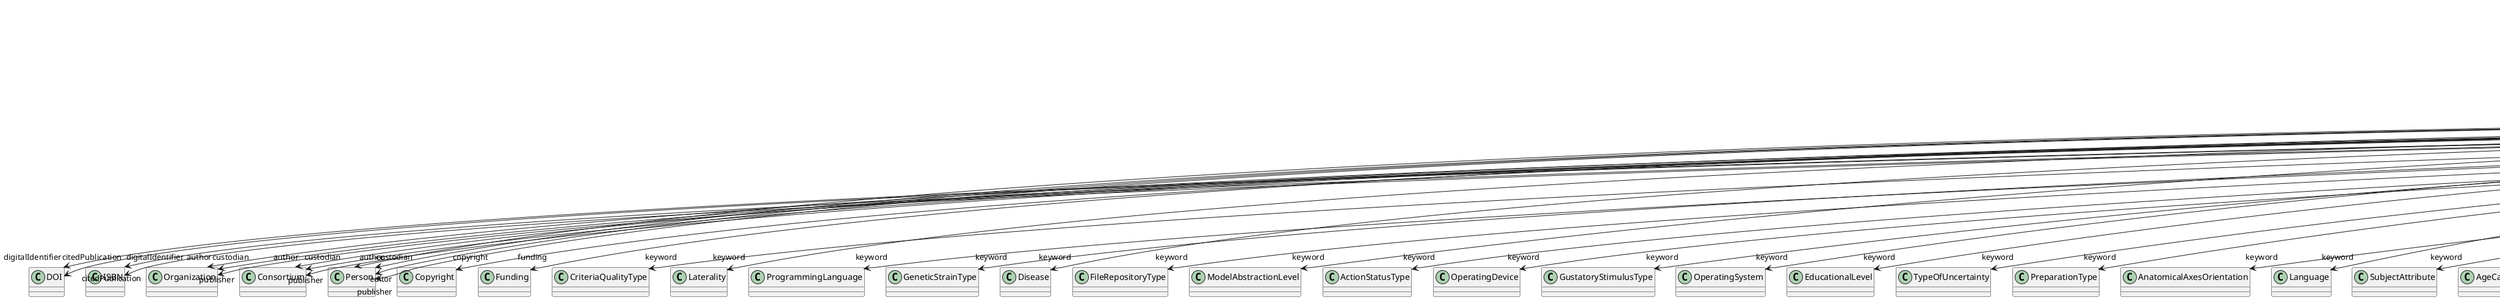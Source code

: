 @startuml
class Book {
+digitalIdentifier
+abstract
+author
+citedPublication
+copyright
+creationDate
+custodian
+editor
+funding
+IRI
+keyword
+license
+modificationDate
+name
+publicationDate
+publisher
+versionIdentifier

}
Book -d-> "digitalIdentifier" DOI
Book -d-> "digitalIdentifier" ISBN
Book -d-> "author" Organization
Book -d-> "author" Consortium
Book -d-> "author" Person
Book -d-> "citedPublication" DOI
Book -d-> "citedPublication" ISBN
Book -d-> "copyright" Copyright
Book -d-> "custodian" Organization
Book -d-> "custodian" Consortium
Book -d-> "custodian" Person
Book -d-> "editor" Person
Book -d-> "funding" Funding
Book -d-> "keyword" CriteriaQualityType
Book -d-> "keyword" Laterality
Book -d-> "keyword" ProgrammingLanguage
Book -d-> "keyword" GeneticStrainType
Book -d-> "keyword" Disease
Book -d-> "keyword" FileRepositoryType
Book -d-> "keyword" ModelAbstractionLevel
Book -d-> "keyword" ActionStatusType
Book -d-> "keyword" OperatingDevice
Book -d-> "keyword" GustatoryStimulusType
Book -d-> "keyword" OperatingSystem
Book -d-> "keyword" EducationalLevel
Book -d-> "keyword" TypeOfUncertainty
Book -d-> "keyword" PreparationType
Book -d-> "keyword" AnatomicalAxesOrientation
Book -d-> "keyword" Language
Book -d-> "keyword" SubjectAttribute
Book -d-> "keyword" AgeCategory
Book -d-> "keyword" Handedness
Book -d-> "keyword" Terminology
Book -d-> "keyword" QualitativeOverlap
Book -d-> "keyword" StimulationTechnique
Book -d-> "keyword" BreedingType
Book -d-> "keyword" DataType
Book -d-> "keyword" Species
Book -d-> "keyword" CranialWindowConstructionType
Book -d-> "keyword" ElectricalStimulusType
Book -d-> "keyword" CranialWindowReinforcementType
Book -d-> "keyword" SoftwareFeature
Book -d-> "keyword" Service
Book -d-> "keyword" SoftwareApplicationCategory
Book -d-> "keyword" Colormap
Book -d-> "keyword" ChemicalMixtureType
Book -d-> "keyword" SetupType
Book -d-> "keyword" AnatomicalPlane
Book -d-> "keyword" TissueSampleType
Book -d-> "keyword" Technique
Book -d-> "keyword" OrganismSystem
Book -d-> "keyword" DifferenceMeasure
Book -d-> "keyword" OpticalStimulusType
Book -d-> "keyword" AnnotationCriteriaType
Book -d-> "keyword" ExperimentalApproach
Book -d-> "keyword" DiseaseModel
Book -d-> "keyword" OrganismSubstance
Book -d-> "keyword" PatchClampVariation
Book -d-> "keyword" MetaDataModelType
Book -d-> "keyword" ModelScope
Book -d-> "keyword" CellType
Book -d-> "keyword" Organ
Book -d-> "keyword" SubcellularEntity
Book -d-> "keyword" MeasuredQuantity
Book -d-> "keyword" SemanticDataType
Book -d-> "keyword" UBERONParcellation
Book -d-> "keyword" VisualStimulusType
Book -d-> "keyword" AnatomicalIdentificationType
Book -d-> "keyword" EthicsAssessment
Book -d-> "keyword" BiologicalSex
Book -d-> "keyword" TermSuggestion
Book -d-> "keyword" ProductAccessibility
Book -d-> "keyword" ContributionType
Book -d-> "keyword" AuditoryStimulusType
Book -d-> "keyword" TissueSampleAttribute
Book -d-> "keyword" MolecularEntity
Book -d-> "keyword" AtlasType
Book -d-> "keyword" CellCultureType
Book -d-> "keyword" TactileStimulusType
Book -d-> "keyword" LearningResourceType
Book -d-> "keyword" AnalysisTechnique
Book -d-> "keyword" DeviceType
Book -d-> "keyword" StimulationApproach
Book -d-> "keyword" FileBundleGrouping
Book -d-> "keyword" AnnotationType
Book -d-> "keyword" OlfactoryStimulusType
Book -d-> "keyword" BiologicalOrder
Book -d-> "keyword" UnitOfMeasurement
Book -d-> "keyword" FileUsageRole
Book -d-> "license" License
Book -d-> "publisher" Organization
Book -d-> "publisher" Consortium
Book -d-> "publisher" Person

@enduml
